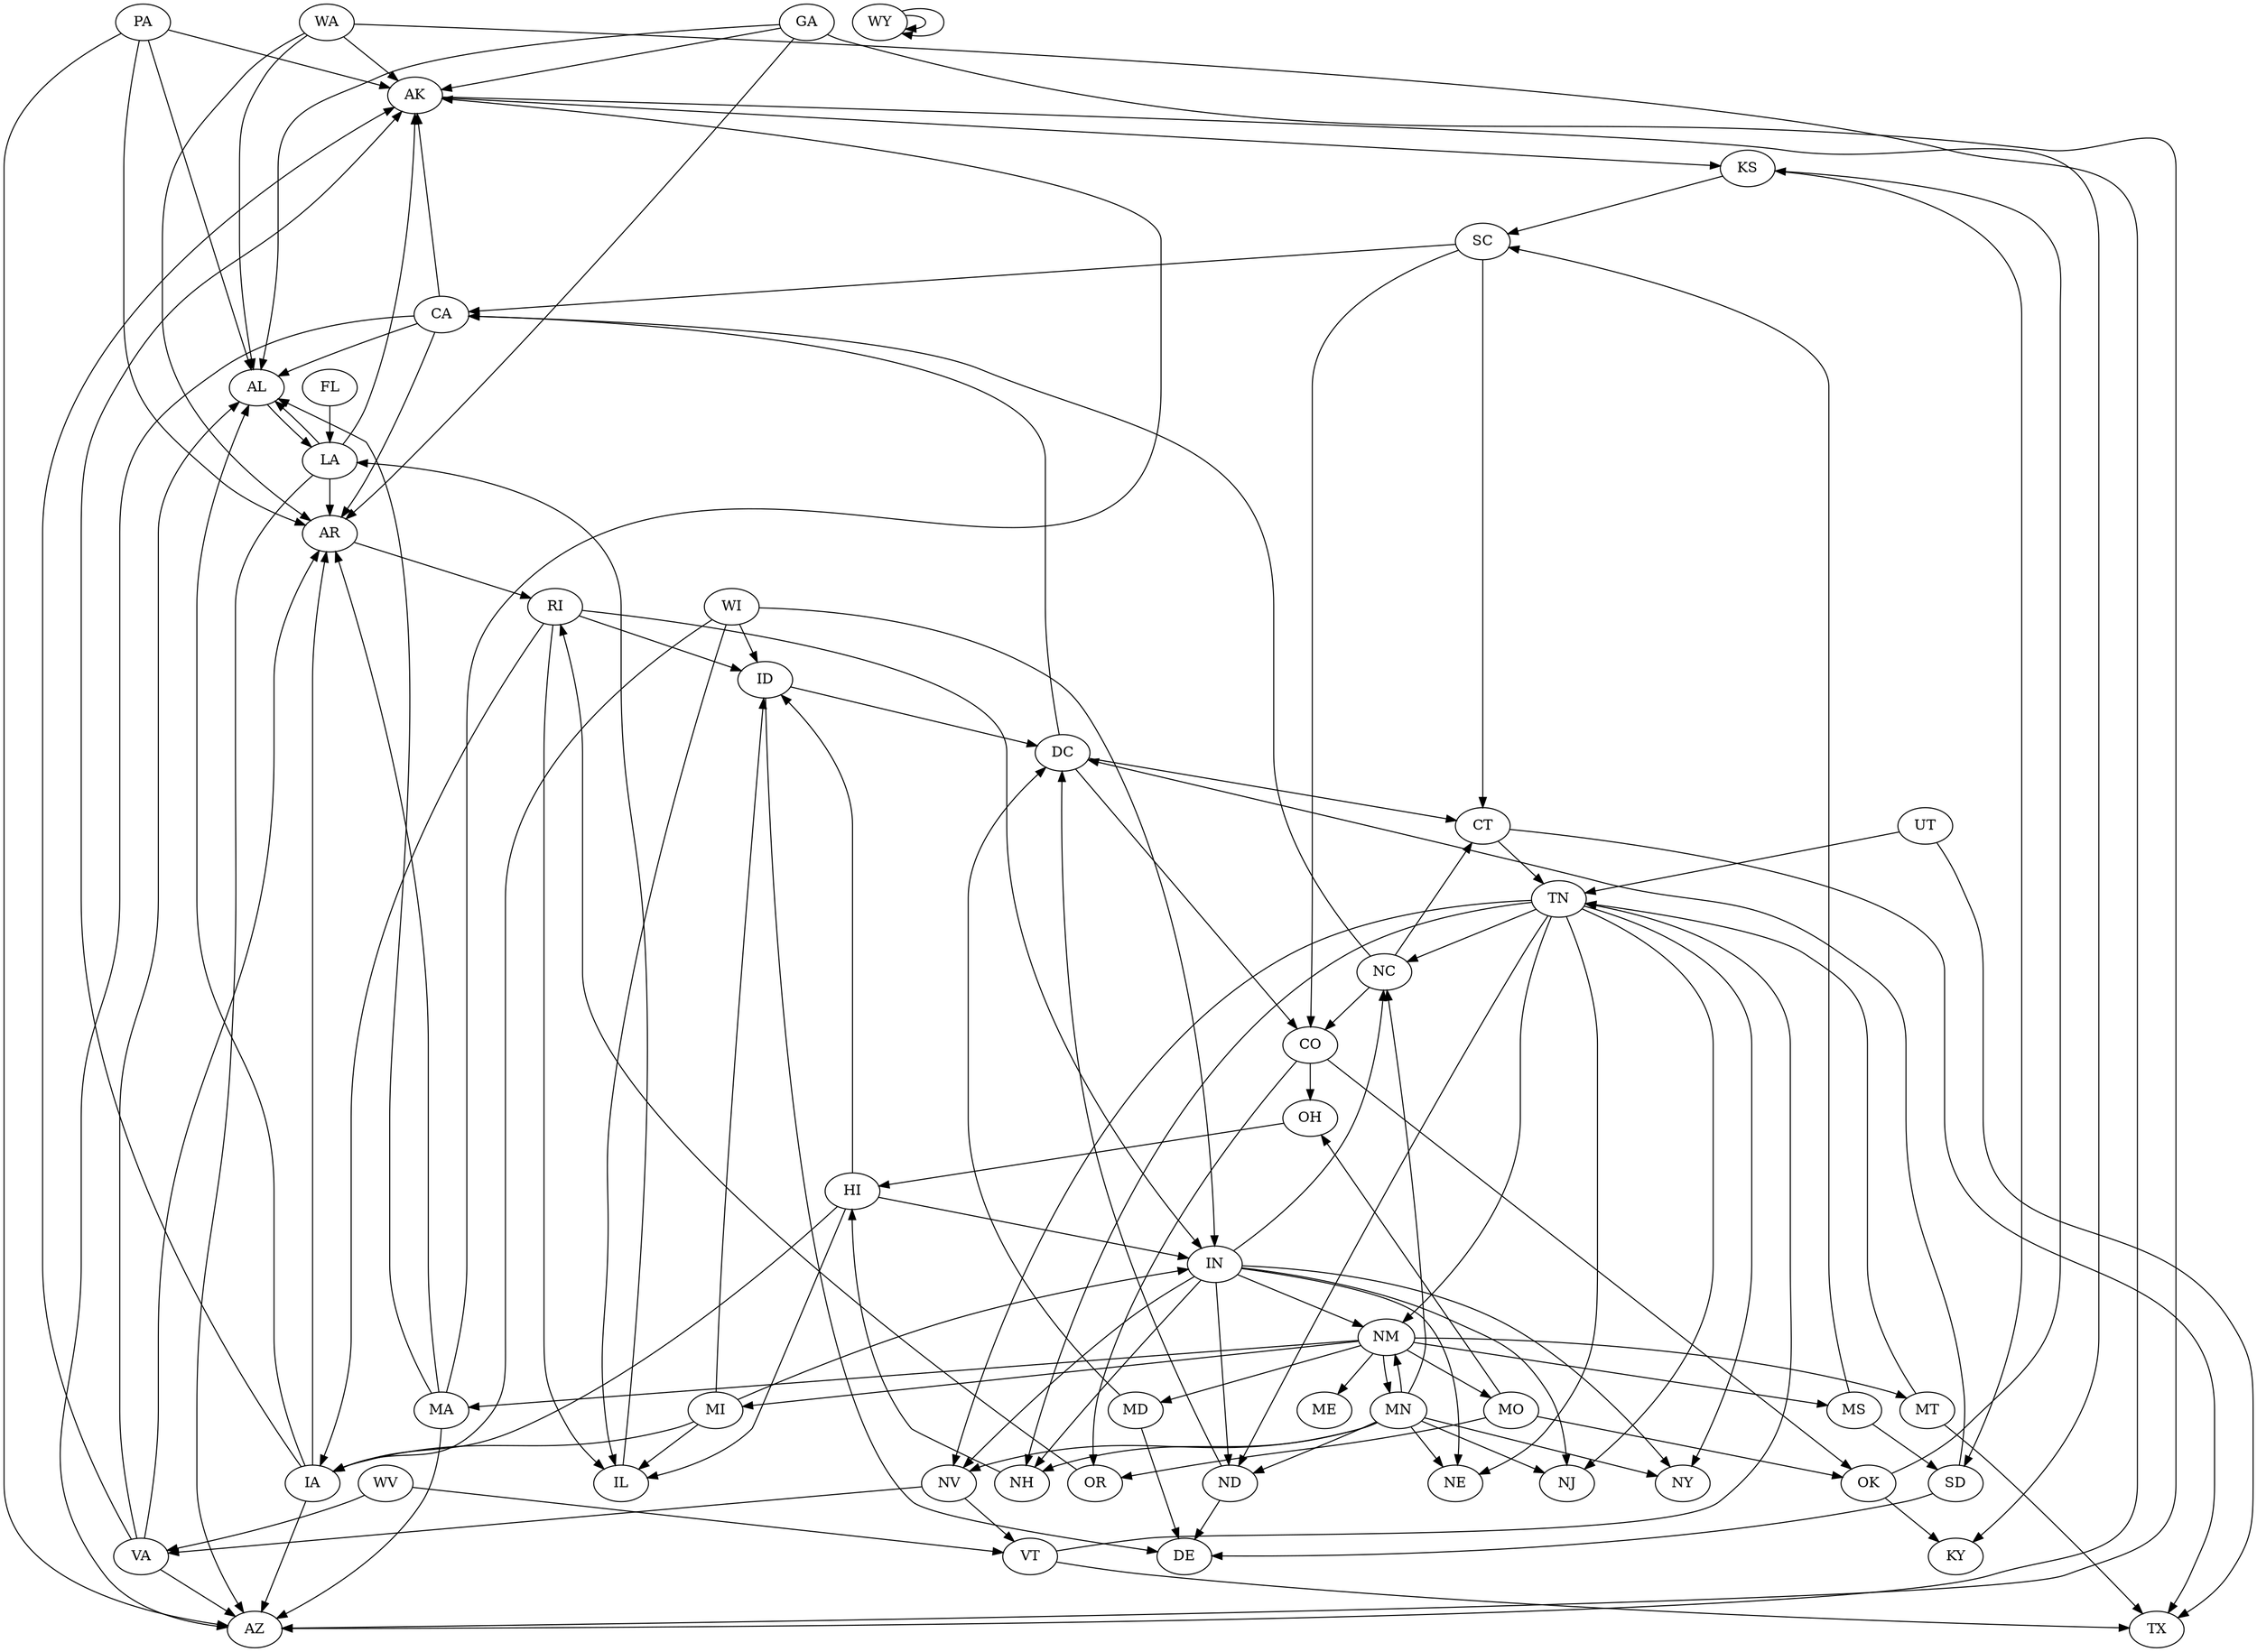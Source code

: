 digraph states{
AK -> KS
AK -> KY
AL -> LA
AR -> RI
CA -> AL
CA -> AK
CA -> AR
CA -> AZ
CO -> OH
CO -> OK
CO -> OR
CT -> TN
CT -> TX
DC -> CA
DC -> CO
DC -> CT
FL -> LA
GA -> AL
GA -> AK
GA -> AR
GA -> AZ
HI -> IA
HI -> ID
HI -> IL
HI -> IN
IA -> AL
IA -> AK
IA -> AR
IA -> AZ
ID -> DC
ID -> DE
IL -> LA
IN -> NC
IN -> ND
IN -> NE
IN -> NH
IN -> NJ
IN -> NM
IN -> NV
IN -> NY
KS -> SC
KS -> SD
LA -> AL
LA -> AK
LA -> AR
LA -> AZ
MA -> AL
MA -> AK
MA -> AR
MA -> AZ
MD -> DC
MD -> DE
MI -> IA
MI -> ID
MI -> IL
MI -> IN
MN -> NC
MN -> ND
MN -> NE
MN -> NH
MN -> NJ
MN -> NM
MN -> NV
MN -> NY
MO -> OH
MO -> OK
MO -> OR
MS -> SC
MS -> SD
MT -> TN
MT -> TX
NC -> CA
NC -> CO
NC -> CT
ND -> DC
ND -> DE
NH -> HI
NM -> MA
NM -> MD
NM -> ME
NM -> MI
NM -> MN
NM -> MO
NM -> MS
NM -> MT
NV -> VA
NV -> VT
OH -> HI
OK -> KS
OK -> KY
OR -> RI
PA -> AL
PA -> AK
PA -> AR
PA -> AZ
RI -> IA
RI -> ID
RI -> IL
RI -> IN
SC -> CA
SC -> CO
SC -> CT
SD -> DC
SD -> DE
TN -> NC
TN -> ND
TN -> NE
TN -> NH
TN -> NJ
TN -> NM
TN -> NV
TN -> NY
UT -> TN
UT -> TX
VA -> AL
VA -> AK
VA -> AR
VA -> AZ
VT -> TN
VT -> TX
WA -> AL
WA -> AK
WA -> AR
WA -> AZ
WI -> IA
WI -> ID
WI -> IL
WI -> IN
WV -> VA
WV -> VT
WY -> WY
WY -> WY
}
